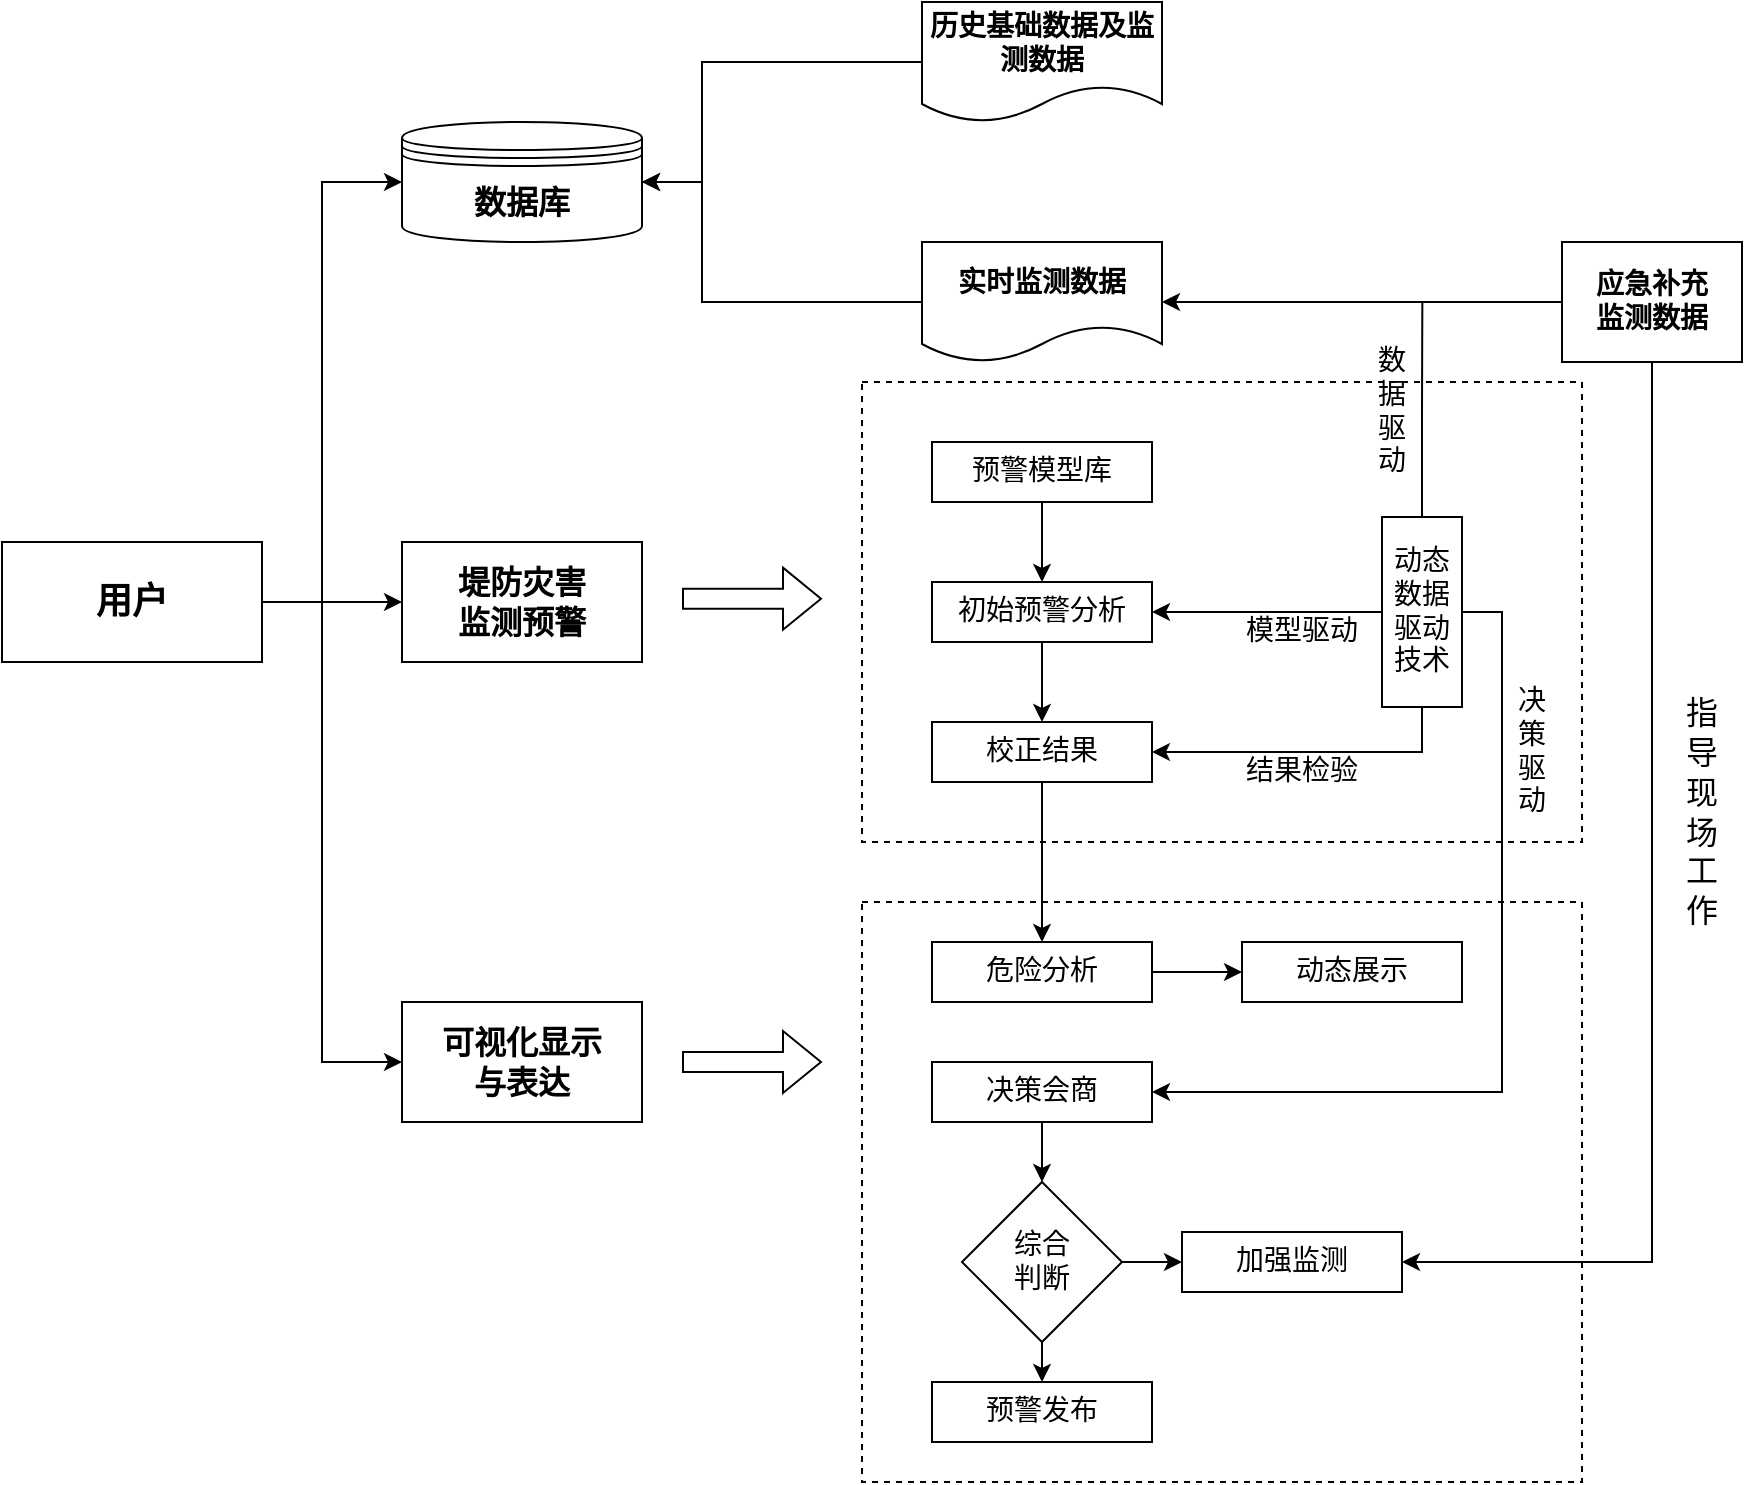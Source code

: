 <mxfile version="20.4.1" type="github">
  <diagram id="Il1cy1LPRWVQbqRV3Zj5" name="第 1 页">
    <mxGraphModel dx="1303" dy="677" grid="1" gridSize="10" guides="1" tooltips="1" connect="1" arrows="1" fold="1" page="1" pageScale="1" pageWidth="1169" pageHeight="1654" math="0" shadow="0">
      <root>
        <mxCell id="0" />
        <mxCell id="1" parent="0" />
        <mxCell id="QCnBixvZsdIyh98MdZr9-21" value="" style="rounded=0;whiteSpace=wrap;html=1;fontFamily=宋体;fontSource=https%3A%2F%2Ffonts.googleapis.com%2Fcss%3Ffamily%3DSongti;fontSize=14;labelBorderColor=none;textOpacity=0;dashed=1;" vertex="1" parent="1">
          <mxGeometry x="530" y="470" width="360" height="290" as="geometry" />
        </mxCell>
        <mxCell id="QCnBixvZsdIyh98MdZr9-20" value="" style="rounded=0;whiteSpace=wrap;html=1;fontFamily=宋体;fontSource=https%3A%2F%2Ffonts.googleapis.com%2Fcss%3Ffamily%3DSongti;fontSize=14;labelBorderColor=none;textOpacity=0;dashed=1;" vertex="1" parent="1">
          <mxGeometry x="530" y="210" width="360" height="230" as="geometry" />
        </mxCell>
        <mxCell id="QCnBixvZsdIyh98MdZr9-7" style="edgeStyle=orthogonalEdgeStyle;rounded=0;orthogonalLoop=1;jettySize=auto;html=1;exitX=1;exitY=0.5;exitDx=0;exitDy=0;entryX=0;entryY=0.5;entryDx=0;entryDy=0;fontFamily=宋体;fontSource=https%3A%2F%2Ffonts.googleapis.com%2Fcss%3Ffamily%3DSongti;fontSize=14;" edge="1" parent="1" source="QCnBixvZsdIyh98MdZr9-1" target="QCnBixvZsdIyh98MdZr9-5">
          <mxGeometry relative="1" as="geometry" />
        </mxCell>
        <mxCell id="QCnBixvZsdIyh98MdZr9-8" style="edgeStyle=orthogonalEdgeStyle;rounded=0;orthogonalLoop=1;jettySize=auto;html=1;exitX=1;exitY=0.5;exitDx=0;exitDy=0;fontFamily=宋体;fontSource=https%3A%2F%2Ffonts.googleapis.com%2Fcss%3Ffamily%3DSongti;fontSize=14;entryX=0;entryY=0.5;entryDx=0;entryDy=0;" edge="1" parent="1" source="QCnBixvZsdIyh98MdZr9-1" target="QCnBixvZsdIyh98MdZr9-4">
          <mxGeometry relative="1" as="geometry">
            <mxPoint x="340" y="110" as="targetPoint" />
            <Array as="points">
              <mxPoint x="260" y="320" />
              <mxPoint x="260" y="110" />
            </Array>
          </mxGeometry>
        </mxCell>
        <mxCell id="QCnBixvZsdIyh98MdZr9-9" style="edgeStyle=orthogonalEdgeStyle;rounded=0;orthogonalLoop=1;jettySize=auto;html=1;fontFamily=宋体;fontSource=https%3A%2F%2Ffonts.googleapis.com%2Fcss%3Ffamily%3DSongti;fontSize=14;entryX=0;entryY=0.5;entryDx=0;entryDy=0;exitX=1;exitY=0.5;exitDx=0;exitDy=0;" edge="1" parent="1" source="QCnBixvZsdIyh98MdZr9-1" target="QCnBixvZsdIyh98MdZr9-3">
          <mxGeometry relative="1" as="geometry">
            <mxPoint x="260" y="420" as="targetPoint" />
            <Array as="points">
              <mxPoint x="260" y="320" />
              <mxPoint x="260" y="550" />
            </Array>
          </mxGeometry>
        </mxCell>
        <mxCell id="QCnBixvZsdIyh98MdZr9-1" value="&lt;font style=&quot;font-size: 18px;&quot; face=&quot;宋体&quot; data-font-src=&quot;https://fonts.googleapis.com/css?family=Songti&quot;&gt;用户&lt;/font&gt;" style="rounded=0;whiteSpace=wrap;html=1;fontFamily=Times New Roman;fontStyle=1;fontSize=14;" vertex="1" parent="1">
          <mxGeometry x="100" y="290" width="130" height="60" as="geometry" />
        </mxCell>
        <mxCell id="QCnBixvZsdIyh98MdZr9-3" value="&lt;font style=&quot;font-size: 16px;&quot; face=&quot;宋体&quot; data-font-src=&quot;https://fonts.googleapis.com/css?family=Songti&quot;&gt;可视化显示&lt;br&gt;与表达&lt;/font&gt;" style="rounded=0;whiteSpace=wrap;html=1;fontFamily=Times New Roman;fontStyle=1" vertex="1" parent="1">
          <mxGeometry x="300" y="520" width="120" height="60" as="geometry" />
        </mxCell>
        <mxCell id="QCnBixvZsdIyh98MdZr9-4" value="&lt;font style=&quot;font-size: 16px;&quot; data-font-src=&quot;https://fonts.googleapis.com/css?family=Songti&quot; face=&quot;宋体&quot;&gt;数据库&lt;/font&gt;" style="shape=datastore;whiteSpace=wrap;html=1;fontFamily=Comic Sans MS;fontSize=14;fontStyle=1" vertex="1" parent="1">
          <mxGeometry x="300" y="80" width="120" height="60" as="geometry" />
        </mxCell>
        <mxCell id="QCnBixvZsdIyh98MdZr9-5" value="&lt;font style=&quot;font-size: 16px;&quot; face=&quot;宋体&quot; data-font-src=&quot;https://fonts.googleapis.com/css?family=Songti&quot;&gt;堤防灾害&lt;br&gt;监测预警&lt;/font&gt;" style="rounded=0;whiteSpace=wrap;html=1;fontFamily=Times New Roman;fontStyle=1" vertex="1" parent="1">
          <mxGeometry x="300" y="290" width="120" height="60" as="geometry" />
        </mxCell>
        <mxCell id="QCnBixvZsdIyh98MdZr9-12" style="edgeStyle=orthogonalEdgeStyle;rounded=0;orthogonalLoop=1;jettySize=auto;html=1;exitX=0;exitY=0.5;exitDx=0;exitDy=0;entryX=1;entryY=0.5;entryDx=0;entryDy=0;fontFamily=宋体;fontSource=https%3A%2F%2Ffonts.googleapis.com%2Fcss%3Ffamily%3DSongti;fontSize=14;" edge="1" parent="1" source="QCnBixvZsdIyh98MdZr9-10" target="QCnBixvZsdIyh98MdZr9-4">
          <mxGeometry relative="1" as="geometry">
            <Array as="points">
              <mxPoint x="450" y="50" />
              <mxPoint x="450" y="110" />
            </Array>
          </mxGeometry>
        </mxCell>
        <mxCell id="QCnBixvZsdIyh98MdZr9-10" value="历史基础数据及监测数据" style="shape=document;whiteSpace=wrap;html=1;boundedLbl=1;fontFamily=宋体;fontSource=https%3A%2F%2Ffonts.googleapis.com%2Fcss%3Ffamily%3DSongti;fontSize=14;fontStyle=1" vertex="1" parent="1">
          <mxGeometry x="560" y="20" width="120" height="60" as="geometry" />
        </mxCell>
        <mxCell id="QCnBixvZsdIyh98MdZr9-13" style="edgeStyle=orthogonalEdgeStyle;rounded=0;orthogonalLoop=1;jettySize=auto;html=1;exitX=0;exitY=0.5;exitDx=0;exitDy=0;fontFamily=宋体;fontSource=https%3A%2F%2Ffonts.googleapis.com%2Fcss%3Ffamily%3DSongti;fontSize=14;entryX=1;entryY=0.5;entryDx=0;entryDy=0;" edge="1" parent="1" source="QCnBixvZsdIyh98MdZr9-11" target="QCnBixvZsdIyh98MdZr9-4">
          <mxGeometry relative="1" as="geometry">
            <mxPoint x="490" y="110" as="targetPoint" />
            <Array as="points">
              <mxPoint x="450" y="170" />
              <mxPoint x="450" y="110" />
            </Array>
          </mxGeometry>
        </mxCell>
        <mxCell id="QCnBixvZsdIyh98MdZr9-11" value="实时监测数据" style="shape=document;whiteSpace=wrap;html=1;boundedLbl=1;fontFamily=宋体;fontSource=https%3A%2F%2Ffonts.googleapis.com%2Fcss%3Ffamily%3DSongti;fontSize=14;fontStyle=1" vertex="1" parent="1">
          <mxGeometry x="560" y="140" width="120" height="60" as="geometry" />
        </mxCell>
        <mxCell id="QCnBixvZsdIyh98MdZr9-15" style="edgeStyle=orthogonalEdgeStyle;rounded=0;orthogonalLoop=1;jettySize=auto;html=1;exitX=0;exitY=0.5;exitDx=0;exitDy=0;fontFamily=宋体;fontSource=https%3A%2F%2Ffonts.googleapis.com%2Fcss%3Ffamily%3DSongti;fontSize=14;" edge="1" parent="1" source="QCnBixvZsdIyh98MdZr9-14" target="QCnBixvZsdIyh98MdZr9-11">
          <mxGeometry relative="1" as="geometry" />
        </mxCell>
        <mxCell id="QCnBixvZsdIyh98MdZr9-54" style="edgeStyle=orthogonalEdgeStyle;rounded=0;orthogonalLoop=1;jettySize=auto;html=1;exitX=0.5;exitY=1;exitDx=0;exitDy=0;entryX=1;entryY=0.5;entryDx=0;entryDy=0;fontFamily=宋体;fontSource=https%3A%2F%2Ffonts.googleapis.com%2Fcss%3Ffamily%3DSongti;fontSize=14;endArrow=classic;endFill=1;" edge="1" parent="1" source="QCnBixvZsdIyh98MdZr9-14" target="QCnBixvZsdIyh98MdZr9-47">
          <mxGeometry relative="1" as="geometry" />
        </mxCell>
        <mxCell id="QCnBixvZsdIyh98MdZr9-14" value="应急补充&lt;br&gt;监测数据" style="rounded=0;whiteSpace=wrap;html=1;fontFamily=宋体;fontSource=https%3A%2F%2Ffonts.googleapis.com%2Fcss%3Ffamily%3DSongti;fontSize=14;fontStyle=1" vertex="1" parent="1">
          <mxGeometry x="880" y="140" width="90" height="60" as="geometry" />
        </mxCell>
        <mxCell id="QCnBixvZsdIyh98MdZr9-16" value="" style="shape=flexArrow;endArrow=classic;html=1;rounded=0;fontFamily=宋体;fontSource=https%3A%2F%2Ffonts.googleapis.com%2Fcss%3Ffamily%3DSongti;fontSize=14;" edge="1" parent="1">
          <mxGeometry width="50" height="50" relative="1" as="geometry">
            <mxPoint x="440" y="318.33" as="sourcePoint" />
            <mxPoint x="510" y="318.33" as="targetPoint" />
          </mxGeometry>
        </mxCell>
        <mxCell id="QCnBixvZsdIyh98MdZr9-19" value="" style="shape=flexArrow;endArrow=classic;html=1;rounded=0;fontFamily=宋体;fontSource=https%3A%2F%2Ffonts.googleapis.com%2Fcss%3Ffamily%3DSongti;fontSize=14;" edge="1" parent="1">
          <mxGeometry width="50" height="50" relative="1" as="geometry">
            <mxPoint x="440" y="550.0" as="sourcePoint" />
            <mxPoint x="510" y="550.0" as="targetPoint" />
          </mxGeometry>
        </mxCell>
        <mxCell id="QCnBixvZsdIyh98MdZr9-25" style="edgeStyle=orthogonalEdgeStyle;rounded=0;orthogonalLoop=1;jettySize=auto;html=1;exitX=0.5;exitY=1;exitDx=0;exitDy=0;entryX=0.5;entryY=0;entryDx=0;entryDy=0;fontFamily=宋体;fontSource=https%3A%2F%2Ffonts.googleapis.com%2Fcss%3Ffamily%3DSongti;fontSize=14;" edge="1" parent="1" source="QCnBixvZsdIyh98MdZr9-22" target="QCnBixvZsdIyh98MdZr9-23">
          <mxGeometry relative="1" as="geometry" />
        </mxCell>
        <mxCell id="QCnBixvZsdIyh98MdZr9-22" value="预警模型库" style="rounded=0;whiteSpace=wrap;html=1;labelBorderColor=none;fontFamily=宋体;fontSource=https%3A%2F%2Ffonts.googleapis.com%2Fcss%3Ffamily%3DSongti;fontSize=14;" vertex="1" parent="1">
          <mxGeometry x="565" y="240" width="110" height="30" as="geometry" />
        </mxCell>
        <mxCell id="QCnBixvZsdIyh98MdZr9-26" style="edgeStyle=orthogonalEdgeStyle;rounded=0;orthogonalLoop=1;jettySize=auto;html=1;exitX=0.5;exitY=1;exitDx=0;exitDy=0;entryX=0.5;entryY=0;entryDx=0;entryDy=0;fontFamily=宋体;fontSource=https%3A%2F%2Ffonts.googleapis.com%2Fcss%3Ffamily%3DSongti;fontSize=14;" edge="1" parent="1" source="QCnBixvZsdIyh98MdZr9-23" target="QCnBixvZsdIyh98MdZr9-24">
          <mxGeometry relative="1" as="geometry" />
        </mxCell>
        <mxCell id="QCnBixvZsdIyh98MdZr9-23" value="初始预警分析" style="rounded=0;whiteSpace=wrap;html=1;labelBorderColor=none;fontFamily=宋体;fontSource=https%3A%2F%2Ffonts.googleapis.com%2Fcss%3Ffamily%3DSongti;fontSize=14;" vertex="1" parent="1">
          <mxGeometry x="565" y="310" width="110" height="30" as="geometry" />
        </mxCell>
        <mxCell id="QCnBixvZsdIyh98MdZr9-50" style="edgeStyle=orthogonalEdgeStyle;rounded=0;orthogonalLoop=1;jettySize=auto;html=1;exitX=0.5;exitY=1;exitDx=0;exitDy=0;entryX=0.5;entryY=0;entryDx=0;entryDy=0;fontFamily=宋体;fontSource=https%3A%2F%2Ffonts.googleapis.com%2Fcss%3Ffamily%3DSongti;fontSize=14;endArrow=classic;endFill=1;" edge="1" parent="1" source="QCnBixvZsdIyh98MdZr9-24" target="QCnBixvZsdIyh98MdZr9-42">
          <mxGeometry relative="1" as="geometry" />
        </mxCell>
        <mxCell id="QCnBixvZsdIyh98MdZr9-24" value="校正结果" style="rounded=0;whiteSpace=wrap;html=1;labelBorderColor=none;fontFamily=宋体;fontSource=https%3A%2F%2Ffonts.googleapis.com%2Fcss%3Ffamily%3DSongti;fontSize=14;" vertex="1" parent="1">
          <mxGeometry x="565" y="380" width="110" height="30" as="geometry" />
        </mxCell>
        <mxCell id="QCnBixvZsdIyh98MdZr9-33" style="edgeStyle=orthogonalEdgeStyle;rounded=0;orthogonalLoop=1;jettySize=auto;html=1;entryX=1;entryY=0.5;entryDx=0;entryDy=0;fontFamily=宋体;fontSource=https%3A%2F%2Ffonts.googleapis.com%2Fcss%3Ffamily%3DSongti;fontSize=14;" edge="1" parent="1" source="QCnBixvZsdIyh98MdZr9-27" target="QCnBixvZsdIyh98MdZr9-24">
          <mxGeometry relative="1" as="geometry">
            <Array as="points">
              <mxPoint x="810" y="395" />
            </Array>
          </mxGeometry>
        </mxCell>
        <mxCell id="QCnBixvZsdIyh98MdZr9-34" style="edgeStyle=orthogonalEdgeStyle;rounded=0;orthogonalLoop=1;jettySize=auto;html=1;exitX=0.5;exitY=1;exitDx=0;exitDy=0;fontFamily=宋体;fontSource=https%3A%2F%2Ffonts.googleapis.com%2Fcss%3Ffamily%3DSongti;fontSize=14;" edge="1" parent="1" source="QCnBixvZsdIyh98MdZr9-27" target="QCnBixvZsdIyh98MdZr9-23">
          <mxGeometry relative="1" as="geometry" />
        </mxCell>
        <mxCell id="QCnBixvZsdIyh98MdZr9-35" style="edgeStyle=orthogonalEdgeStyle;rounded=0;orthogonalLoop=1;jettySize=auto;html=1;exitX=0;exitY=0.5;exitDx=0;exitDy=0;fontFamily=宋体;fontSource=https%3A%2F%2Ffonts.googleapis.com%2Fcss%3Ffamily%3DSongti;fontSize=14;endArrow=none;endFill=0;" edge="1" parent="1" source="QCnBixvZsdIyh98MdZr9-27">
          <mxGeometry relative="1" as="geometry">
            <mxPoint x="810.172" y="170.0" as="targetPoint" />
          </mxGeometry>
        </mxCell>
        <mxCell id="QCnBixvZsdIyh98MdZr9-48" style="edgeStyle=orthogonalEdgeStyle;rounded=0;orthogonalLoop=1;jettySize=auto;html=1;exitX=0.5;exitY=0;exitDx=0;exitDy=0;entryX=1;entryY=0.5;entryDx=0;entryDy=0;fontFamily=宋体;fontSource=https%3A%2F%2Ffonts.googleapis.com%2Fcss%3Ffamily%3DSongti;fontSize=14;endArrow=classic;endFill=1;" edge="1" parent="1" source="QCnBixvZsdIyh98MdZr9-27" target="QCnBixvZsdIyh98MdZr9-43">
          <mxGeometry relative="1" as="geometry" />
        </mxCell>
        <mxCell id="QCnBixvZsdIyh98MdZr9-27" value="动态&lt;br&gt;数据&lt;br&gt;驱动&lt;br&gt;技术" style="rounded=0;whiteSpace=wrap;html=1;labelBorderColor=none;fontFamily=宋体;fontSource=https%3A%2F%2Ffonts.googleapis.com%2Fcss%3Ffamily%3DSongti;fontSize=14;direction=south;" vertex="1" parent="1">
          <mxGeometry x="790" y="277.5" width="40" height="95" as="geometry" />
        </mxCell>
        <mxCell id="QCnBixvZsdIyh98MdZr9-36" value="结果检验" style="text;html=1;strokeColor=none;fillColor=none;align=center;verticalAlign=middle;whiteSpace=wrap;rounded=0;labelBorderColor=none;fontFamily=宋体;fontSource=https%3A%2F%2Ffonts.googleapis.com%2Fcss%3Ffamily%3DSongti;fontSize=14;" vertex="1" parent="1">
          <mxGeometry x="720" y="390" width="60" height="30" as="geometry" />
        </mxCell>
        <mxCell id="QCnBixvZsdIyh98MdZr9-37" value="模型驱动" style="text;html=1;strokeColor=none;fillColor=none;align=center;verticalAlign=middle;whiteSpace=wrap;rounded=0;labelBorderColor=none;fontFamily=宋体;fontSource=https%3A%2F%2Ffonts.googleapis.com%2Fcss%3Ffamily%3DSongti;fontSize=14;" vertex="1" parent="1">
          <mxGeometry x="720" y="320" width="60" height="30" as="geometry" />
        </mxCell>
        <mxCell id="QCnBixvZsdIyh98MdZr9-40" value="数&lt;br&gt;据&lt;br&gt;驱&lt;br&gt;动" style="text;html=1;strokeColor=none;fillColor=none;align=center;verticalAlign=middle;whiteSpace=wrap;rounded=0;labelBorderColor=none;fontFamily=宋体;fontSource=https%3A%2F%2Ffonts.googleapis.com%2Fcss%3Ffamily%3DSongti;fontSize=14;" vertex="1" parent="1">
          <mxGeometry x="780" y="180" width="30" height="90" as="geometry" />
        </mxCell>
        <mxCell id="QCnBixvZsdIyh98MdZr9-49" style="edgeStyle=orthogonalEdgeStyle;rounded=0;orthogonalLoop=1;jettySize=auto;html=1;exitX=1;exitY=0.5;exitDx=0;exitDy=0;entryX=0;entryY=0.5;entryDx=0;entryDy=0;fontFamily=宋体;fontSource=https%3A%2F%2Ffonts.googleapis.com%2Fcss%3Ffamily%3DSongti;fontSize=14;endArrow=classic;endFill=1;" edge="1" parent="1" source="QCnBixvZsdIyh98MdZr9-42" target="QCnBixvZsdIyh98MdZr9-46">
          <mxGeometry relative="1" as="geometry" />
        </mxCell>
        <mxCell id="QCnBixvZsdIyh98MdZr9-42" value="危险分析" style="rounded=0;whiteSpace=wrap;html=1;labelBorderColor=none;fontFamily=宋体;fontSource=https%3A%2F%2Ffonts.googleapis.com%2Fcss%3Ffamily%3DSongti;fontSize=14;" vertex="1" parent="1">
          <mxGeometry x="565" y="490" width="110" height="30" as="geometry" />
        </mxCell>
        <mxCell id="QCnBixvZsdIyh98MdZr9-51" style="edgeStyle=orthogonalEdgeStyle;rounded=0;orthogonalLoop=1;jettySize=auto;html=1;exitX=0.5;exitY=1;exitDx=0;exitDy=0;entryX=0.5;entryY=0;entryDx=0;entryDy=0;fontFamily=宋体;fontSource=https%3A%2F%2Ffonts.googleapis.com%2Fcss%3Ffamily%3DSongti;fontSize=14;endArrow=classic;endFill=1;" edge="1" parent="1" source="QCnBixvZsdIyh98MdZr9-43" target="QCnBixvZsdIyh98MdZr9-44">
          <mxGeometry relative="1" as="geometry" />
        </mxCell>
        <mxCell id="QCnBixvZsdIyh98MdZr9-43" value="决策会商" style="rounded=0;whiteSpace=wrap;html=1;labelBorderColor=none;fontFamily=宋体;fontSource=https%3A%2F%2Ffonts.googleapis.com%2Fcss%3Ffamily%3DSongti;fontSize=14;" vertex="1" parent="1">
          <mxGeometry x="565" y="550" width="110" height="30" as="geometry" />
        </mxCell>
        <mxCell id="QCnBixvZsdIyh98MdZr9-52" style="edgeStyle=orthogonalEdgeStyle;rounded=0;orthogonalLoop=1;jettySize=auto;html=1;exitX=0.5;exitY=1;exitDx=0;exitDy=0;entryX=0.5;entryY=0;entryDx=0;entryDy=0;fontFamily=宋体;fontSource=https%3A%2F%2Ffonts.googleapis.com%2Fcss%3Ffamily%3DSongti;fontSize=14;endArrow=classic;endFill=1;" edge="1" parent="1" source="QCnBixvZsdIyh98MdZr9-44" target="QCnBixvZsdIyh98MdZr9-45">
          <mxGeometry relative="1" as="geometry" />
        </mxCell>
        <mxCell id="QCnBixvZsdIyh98MdZr9-53" style="edgeStyle=orthogonalEdgeStyle;rounded=0;orthogonalLoop=1;jettySize=auto;html=1;exitX=1;exitY=0.5;exitDx=0;exitDy=0;entryX=0;entryY=0.5;entryDx=0;entryDy=0;fontFamily=宋体;fontSource=https%3A%2F%2Ffonts.googleapis.com%2Fcss%3Ffamily%3DSongti;fontSize=14;endArrow=classic;endFill=1;" edge="1" parent="1" source="QCnBixvZsdIyh98MdZr9-44" target="QCnBixvZsdIyh98MdZr9-47">
          <mxGeometry relative="1" as="geometry" />
        </mxCell>
        <mxCell id="QCnBixvZsdIyh98MdZr9-44" value="综合&lt;br&gt;判断" style="rhombus;whiteSpace=wrap;html=1;labelBorderColor=none;fontFamily=宋体;fontSource=https%3A%2F%2Ffonts.googleapis.com%2Fcss%3Ffamily%3DSongti;fontSize=14;" vertex="1" parent="1">
          <mxGeometry x="580" y="610" width="80" height="80" as="geometry" />
        </mxCell>
        <mxCell id="QCnBixvZsdIyh98MdZr9-45" value="预警发布" style="rounded=0;whiteSpace=wrap;html=1;labelBorderColor=none;fontFamily=宋体;fontSource=https%3A%2F%2Ffonts.googleapis.com%2Fcss%3Ffamily%3DSongti;fontSize=14;" vertex="1" parent="1">
          <mxGeometry x="565" y="710" width="110" height="30" as="geometry" />
        </mxCell>
        <mxCell id="QCnBixvZsdIyh98MdZr9-46" value="动态展示" style="rounded=0;whiteSpace=wrap;html=1;labelBorderColor=none;fontFamily=宋体;fontSource=https%3A%2F%2Ffonts.googleapis.com%2Fcss%3Ffamily%3DSongti;fontSize=14;" vertex="1" parent="1">
          <mxGeometry x="720" y="490" width="110" height="30" as="geometry" />
        </mxCell>
        <mxCell id="QCnBixvZsdIyh98MdZr9-47" value="加强监测" style="rounded=0;whiteSpace=wrap;html=1;labelBorderColor=none;fontFamily=宋体;fontSource=https%3A%2F%2Ffonts.googleapis.com%2Fcss%3Ffamily%3DSongti;fontSize=14;" vertex="1" parent="1">
          <mxGeometry x="690" y="635" width="110" height="30" as="geometry" />
        </mxCell>
        <mxCell id="QCnBixvZsdIyh98MdZr9-55" value="&lt;font style=&quot;font-size: 16px;&quot;&gt;指&lt;br&gt;导&lt;br&gt;现&lt;br&gt;场&lt;br&gt;工&lt;br&gt;作&lt;/font&gt;" style="text;html=1;strokeColor=none;fillColor=none;align=center;verticalAlign=middle;whiteSpace=wrap;rounded=0;labelBorderColor=none;fontFamily=宋体;fontSource=https%3A%2F%2Ffonts.googleapis.com%2Fcss%3Ffamily%3DSongti;fontSize=14;" vertex="1" parent="1">
          <mxGeometry x="920" y="360" width="60" height="130" as="geometry" />
        </mxCell>
        <mxCell id="QCnBixvZsdIyh98MdZr9-56" value="决&lt;br&gt;策&lt;br&gt;驱&lt;br&gt;动" style="text;html=1;strokeColor=none;fillColor=none;align=center;verticalAlign=middle;whiteSpace=wrap;rounded=0;labelBorderColor=none;fontFamily=宋体;fontSource=https%3A%2F%2Ffonts.googleapis.com%2Fcss%3Ffamily%3DSongti;fontSize=14;" vertex="1" parent="1">
          <mxGeometry x="850" y="350" width="30" height="90" as="geometry" />
        </mxCell>
      </root>
    </mxGraphModel>
  </diagram>
</mxfile>
